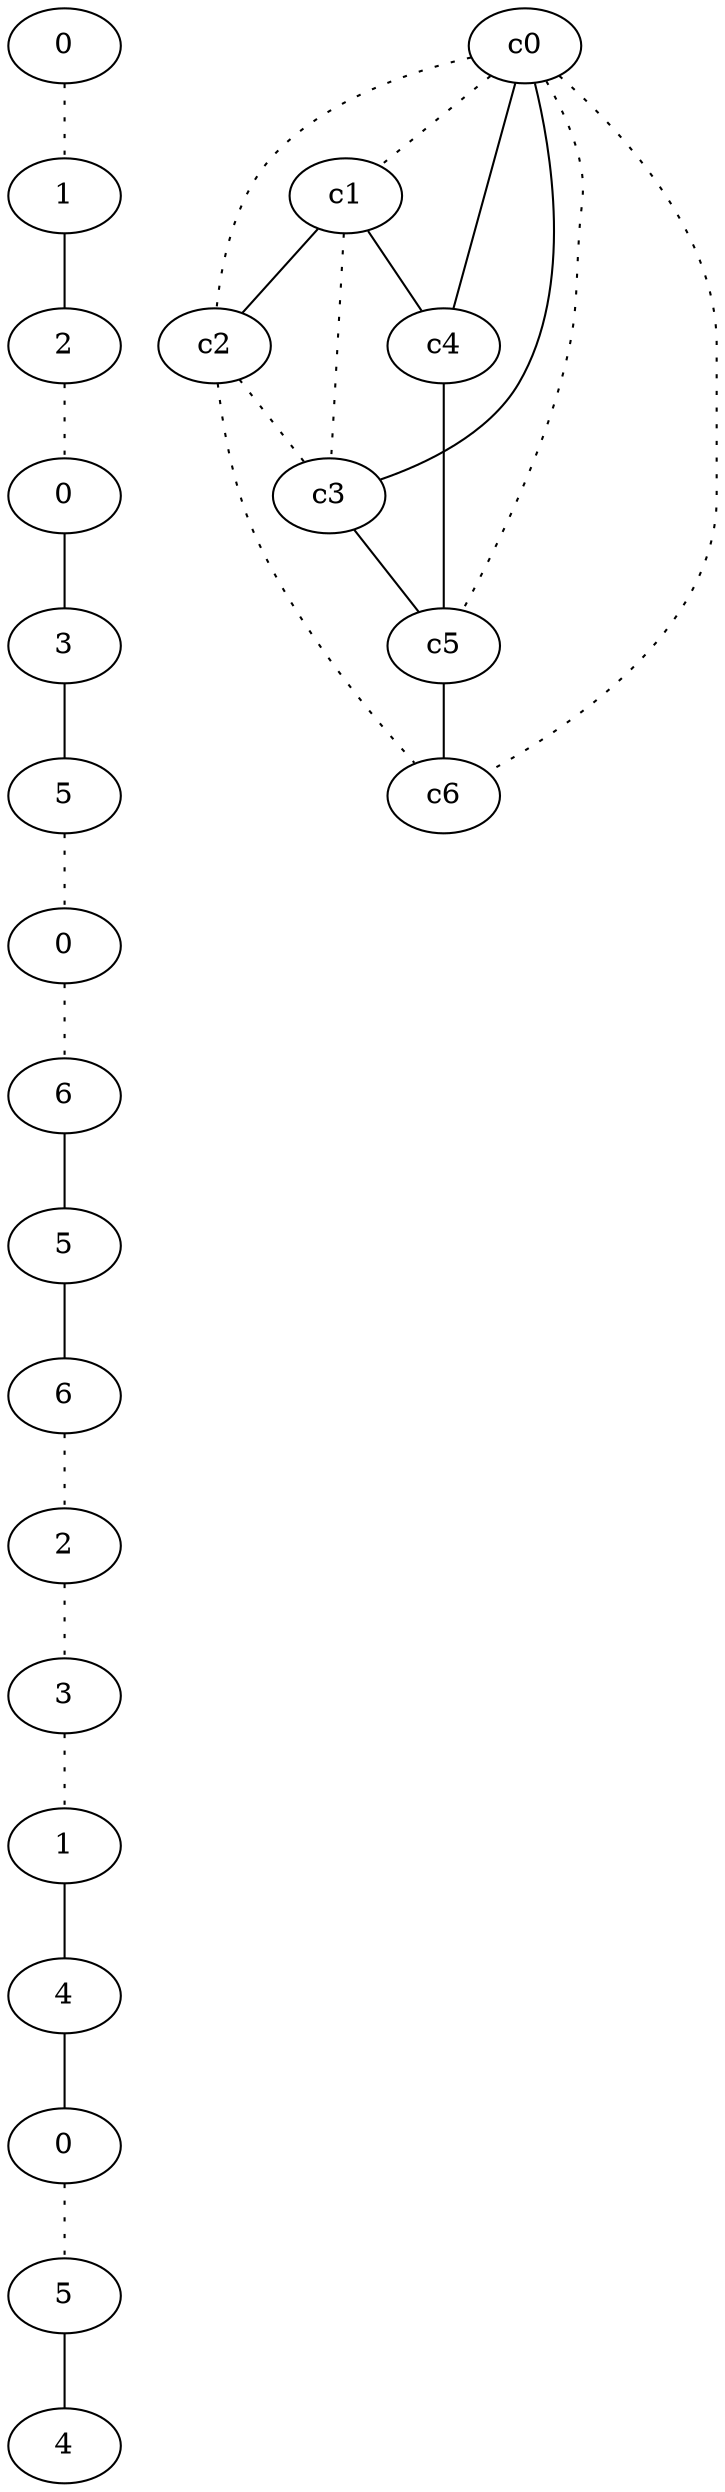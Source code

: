 graph {
a0[label=0];
a1[label=1];
a2[label=2];
a3[label=0];
a4[label=3];
a5[label=5];
a6[label=0];
a7[label=6];
a8[label=5];
a9[label=6];
a10[label=2];
a11[label=3];
a12[label=1];
a13[label=4];
a14[label=0];
a15[label=5];
a16[label=4];
a0 -- a1 [style=dotted];
a1 -- a2;
a2 -- a3 [style=dotted];
a3 -- a4;
a4 -- a5;
a5 -- a6 [style=dotted];
a6 -- a7 [style=dotted];
a7 -- a8;
a8 -- a9;
a9 -- a10 [style=dotted];
a10 -- a11 [style=dotted];
a11 -- a12 [style=dotted];
a12 -- a13;
a13 -- a14;
a14 -- a15 [style=dotted];
a15 -- a16;
c0 -- c1 [style=dotted];
c0 -- c2 [style=dotted];
c0 -- c3;
c0 -- c4;
c0 -- c5 [style=dotted];
c0 -- c6 [style=dotted];
c1 -- c2;
c1 -- c3 [style=dotted];
c1 -- c4;
c2 -- c3 [style=dotted];
c2 -- c6 [style=dotted];
c3 -- c5;
c4 -- c5;
c5 -- c6;
}

